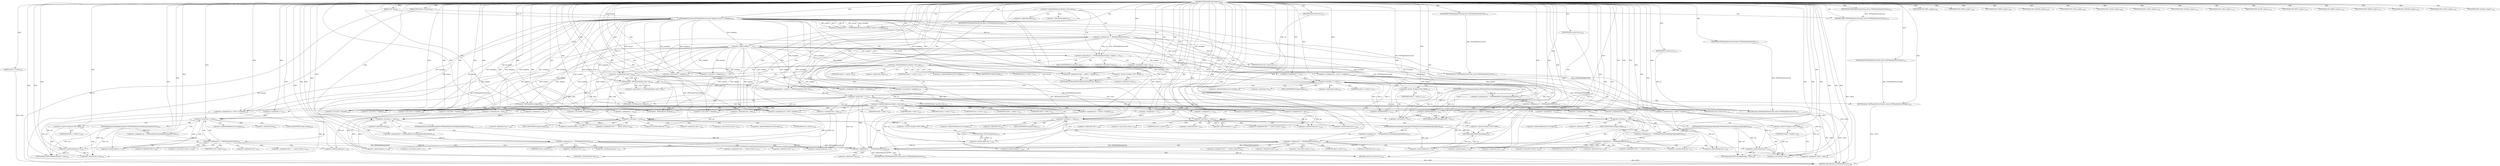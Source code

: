 digraph "TIFFReadDirEntryLongArray" {  
"83140" [label = <(METHOD,TIFFReadDirEntryLongArray)<SUB>2085</SUB>> ]
"83618" [label = <(METHOD_RETURN,enum TIFFReadDirEntryErr)<SUB>2085</SUB>> ]
"83141" [label = <(PARAM,TIFF *tif)<SUB>2086</SUB>> ]
"83142" [label = <(PARAM,TIFFDirEntry *direntry)<SUB>2086</SUB>> ]
"83143" [label = <(PARAM,uint32_t **value)<SUB>2086</SUB>> ]
"83174" [label = <(&lt;operator&gt;.assignment,err = TIFFReadDirEntryArray(tif, direntry, &amp;count, 4, &amp;origdata))<SUB>2106</SUB>> ]
"83282" [label = <(&lt;operator&gt;.assignment,data = (uint32_t *)_TIFFmallocExt(tif, count * 4))<SUB>2140</SUB>> ]
"83599" [label = <(_TIFFfreeExt,_TIFFfreeExt(tif, origdata))<SUB>2245</SUB>> ]
"83612" [label = <(&lt;operator&gt;.assignment,*value = data)<SUB>2251</SUB>> ]
"83616" [label = <(RETURN,return (TIFFReadDirEntryErrOk);,return (TIFFReadDirEntryErrOk);)<SUB>2252</SUB>> ]
"83185" [label = <(&lt;operator&gt;.logicalOr,(err != TIFFReadDirEntryErrOk) || (origdata == 0))<SUB>2107</SUB>> ]
"83292" [label = <(&lt;operator&gt;.equals,data == 0)<SUB>2141</SUB>> ]
"83603" [label = <(&lt;operator&gt;.notEquals,err != TIFFReadDirEntryErrOk)<SUB>2246</SUB>> ]
"83617" [label = <(IDENTIFIER,TIFFReadDirEntryErrOk,return (TIFFReadDirEntryErrOk);)<SUB>2252</SUB>> ]
"83155" [label = <(IDENTIFIER,TIFF_BYTE,&lt;empty&gt;)<SUB>2094</SUB>> ]
"83157" [label = <(IDENTIFIER,TIFF_SBYTE,&lt;empty&gt;)<SUB>2095</SUB>> ]
"83159" [label = <(IDENTIFIER,TIFF_SHORT,&lt;empty&gt;)<SUB>2096</SUB>> ]
"83161" [label = <(IDENTIFIER,TIFF_SSHORT,&lt;empty&gt;)<SUB>2097</SUB>> ]
"83163" [label = <(IDENTIFIER,TIFF_LONG,&lt;empty&gt;)<SUB>2098</SUB>> ]
"83165" [label = <(IDENTIFIER,TIFF_SLONG,&lt;empty&gt;)<SUB>2099</SUB>> ]
"83167" [label = <(IDENTIFIER,TIFF_LONG8,&lt;empty&gt;)<SUB>2100</SUB>> ]
"83169" [label = <(IDENTIFIER,TIFF_SLONG8,&lt;empty&gt;)<SUB>2101</SUB>> ]
"83172" [label = <(RETURN,return (TIFFReadDirEntryErrType);,return (TIFFReadDirEntryErrType);)<SUB>2104</SUB>> ]
"83176" [label = <(TIFFReadDirEntryArray,TIFFReadDirEntryArray(tif, direntry, &amp;count, 4, &amp;origdata))<SUB>2106</SUB>> ]
"83193" [label = <(&lt;operator&gt;.assignment,*value = 0)<SUB>2109</SUB>> ]
"83197" [label = <(RETURN,return (err);,return (err);)<SUB>2110</SUB>> ]
"83205" [label = <(IDENTIFIER,TIFF_LONG,&lt;empty&gt;)<SUB>2114</SUB>> ]
"83206" [label = <(&lt;operator&gt;.assignment,*value = (uint32_t *)origdata)<SUB>2115</SUB>> ]
"83223" [label = <(RETURN,return (TIFFReadDirEntryErrOk);,return (TIFFReadDirEntryErrOk);)<SUB>2118</SUB>> ]
"83226" [label = <(IDENTIFIER,TIFF_SLONG,&lt;empty&gt;)<SUB>2119</SUB>> ]
"83284" [label = <(&lt;operator&gt;.cast,(uint32_t *)_TIFFmallocExt(tif, count * 4))<SUB>2140</SUB>> ]
"83296" [label = <(_TIFFfreeExt,_TIFFfreeExt(tif, origdata))<SUB>2143</SUB>> ]
"83299" [label = <(RETURN,return (TIFFReadDirEntryErrAlloc);,return (TIFFReadDirEntryErrAlloc);)<SUB>2144</SUB>> ]
"83307" [label = <(IDENTIFIER,TIFF_BYTE,&lt;empty&gt;)<SUB>2148</SUB>> ]
"83341" [label = <(IDENTIFIER,TIFF_SBYTE,&lt;empty&gt;)<SUB>2159</SUB>> ]
"83387" [label = <(IDENTIFIER,TIFF_SHORT,&lt;empty&gt;)<SUB>2175</SUB>> ]
"83431" [label = <(IDENTIFIER,TIFF_SSHORT,&lt;empty&gt;)<SUB>2190</SUB>> ]
"83488" [label = <(IDENTIFIER,TIFF_LONG8,&lt;empty&gt;)<SUB>2208</SUB>> ]
"83543" [label = <(IDENTIFIER,TIFF_SLONG8,&lt;empty&gt;)<SUB>2226</SUB>> ]
"83607" [label = <(_TIFFfreeExt,_TIFFfreeExt(tif, data))<SUB>2248</SUB>> ]
"83610" [label = <(RETURN,return (err);,return (err);)<SUB>2249</SUB>> ]
"83173" [label = <(IDENTIFIER,TIFFReadDirEntryErrType,return (TIFFReadDirEntryErrType);)<SUB>2104</SUB>> ]
"83186" [label = <(&lt;operator&gt;.notEquals,err != TIFFReadDirEntryErrOk)<SUB>2107</SUB>> ]
"83189" [label = <(&lt;operator&gt;.equals,origdata == 0)<SUB>2107</SUB>> ]
"83198" [label = <(IDENTIFIER,err,return (err);)<SUB>2110</SUB>> ]
"83213" [label = <(&lt;operator&gt;.and,tif-&gt;tif_flags &amp; TIFF_SWAB)<SUB>2116</SUB>> ]
"83224" [label = <(IDENTIFIER,TIFFReadDirEntryErrOk,return (TIFFReadDirEntryErrOk);)<SUB>2118</SUB>> ]
"83230" [label = <(&lt;operator&gt;.assignment,m = (int32_t *)origdata)<SUB>2123</SUB>> ]
"83274" [label = <(&lt;operator&gt;.assignment,*value = (uint32_t *)origdata)<SUB>2136</SUB>> ]
"83280" [label = <(RETURN,return (TIFFReadDirEntryErrOk);,return (TIFFReadDirEntryErrOk);)<SUB>2137</SUB>> ]
"83286" [label = <(_TIFFmallocExt,_TIFFmallocExt(tif, count * 4))<SUB>2140</SUB>> ]
"83300" [label = <(IDENTIFIER,TIFFReadDirEntryErrAlloc,return (TIFFReadDirEntryErrAlloc);)<SUB>2144</SUB>> ]
"83312" [label = <(&lt;operator&gt;.assignment,ma = (uint8_t *)origdata)<SUB>2153</SUB>> ]
"83317" [label = <(&lt;operator&gt;.assignment,mb = data)<SUB>2154</SUB>> ]
"83346" [label = <(&lt;operator&gt;.assignment,ma = (int8_t *)origdata)<SUB>2164</SUB>> ]
"83351" [label = <(&lt;operator&gt;.assignment,mb = data)<SUB>2165</SUB>> ]
"83392" [label = <(&lt;operator&gt;.assignment,ma = (uint16_t *)origdata)<SUB>2180</SUB>> ]
"83397" [label = <(&lt;operator&gt;.assignment,mb = data)<SUB>2181</SUB>> ]
"83436" [label = <(&lt;operator&gt;.assignment,ma = (int16_t *)origdata)<SUB>2195</SUB>> ]
"83441" [label = <(&lt;operator&gt;.assignment,mb = data)<SUB>2196</SUB>> ]
"83493" [label = <(&lt;operator&gt;.assignment,ma = (uint64_t *)origdata)<SUB>2213</SUB>> ]
"83498" [label = <(&lt;operator&gt;.assignment,mb = data)<SUB>2214</SUB>> ]
"83548" [label = <(&lt;operator&gt;.assignment,ma = (int64_t *)origdata)<SUB>2231</SUB>> ]
"83553" [label = <(&lt;operator&gt;.assignment,mb = data)<SUB>2232</SUB>> ]
"83611" [label = <(IDENTIFIER,err,return (err);)<SUB>2249</SUB>> ]
"83209" [label = <(&lt;operator&gt;.cast,(uint32_t *)origdata)<SUB>2115</SUB>> ]
"83219" [label = <(TIFFSwabArrayOfLong,TIFFSwabArrayOfLong(*value, count))<SUB>2117</SUB>> ]
"83240" [label = <(&lt;operator&gt;.lessThan,n &lt; count)<SUB>2124</SUB>> ]
"83243" [label = <(&lt;operator&gt;.postIncrement,n++)<SUB>2124</SUB>> ]
"83281" [label = <(IDENTIFIER,TIFFReadDirEntryErrOk,return (TIFFReadDirEntryErrOk);)<SUB>2137</SUB>> ]
"83288" [label = <(&lt;operator&gt;.multiplication,count * 4)<SUB>2140</SUB>> ]
"83325" [label = <(&lt;operator&gt;.lessThan,n &lt; count)<SUB>2155</SUB>> ]
"83328" [label = <(&lt;operator&gt;.postIncrement,n++)<SUB>2155</SUB>> ]
"83330" [label = <(&lt;operator&gt;.assignment,*mb++ = (uint32_t)(*ma++))<SUB>2156</SUB>> ]
"83359" [label = <(&lt;operator&gt;.lessThan,n &lt; count)<SUB>2166</SUB>> ]
"83362" [label = <(&lt;operator&gt;.postIncrement,n++)<SUB>2166</SUB>> ]
"83405" [label = <(&lt;operator&gt;.lessThan,n &lt; count)<SUB>2182</SUB>> ]
"83408" [label = <(&lt;operator&gt;.postIncrement,n++)<SUB>2182</SUB>> ]
"83449" [label = <(&lt;operator&gt;.lessThan,n &lt; count)<SUB>2197</SUB>> ]
"83452" [label = <(&lt;operator&gt;.postIncrement,n++)<SUB>2197</SUB>> ]
"83506" [label = <(&lt;operator&gt;.lessThan,n &lt; count)<SUB>2215</SUB>> ]
"83509" [label = <(&lt;operator&gt;.postIncrement,n++)<SUB>2215</SUB>> ]
"83561" [label = <(&lt;operator&gt;.lessThan,n &lt; count)<SUB>2233</SUB>> ]
"83564" [label = <(&lt;operator&gt;.postIncrement,n++)<SUB>2233</SUB>> ]
"83232" [label = <(&lt;operator&gt;.cast,(int32_t *)origdata)<SUB>2123</SUB>> ]
"83237" [label = <(&lt;operator&gt;.assignment,n = 0)<SUB>2124</SUB>> ]
"83257" [label = <(&lt;operator&gt;.assignment,err = TIFFReadDirEntryCheckRangeLongSlong(*m))<SUB>2128</SUB>> ]
"83272" [label = <(&lt;operator&gt;.postIncrement,m++)<SUB>2134</SUB>> ]
"83277" [label = <(&lt;operator&gt;.cast,(uint32_t *)origdata)<SUB>2136</SUB>> ]
"83314" [label = <(&lt;operator&gt;.cast,(uint8_t *)origdata)<SUB>2153</SUB>> ]
"83322" [label = <(&lt;operator&gt;.assignment,n = 0)<SUB>2155</SUB>> ]
"83348" [label = <(&lt;operator&gt;.cast,(int8_t *)origdata)<SUB>2164</SUB>> ]
"83356" [label = <(&lt;operator&gt;.assignment,n = 0)<SUB>2166</SUB>> ]
"83365" [label = <(&lt;operator&gt;.assignment,err = TIFFReadDirEntryCheckRangeLongSbyte(*ma))<SUB>2168</SUB>> ]
"83376" [label = <(&lt;operator&gt;.assignment,*mb++ = (uint32_t)(*ma++))<SUB>2171</SUB>> ]
"83394" [label = <(&lt;operator&gt;.cast,(uint16_t *)origdata)<SUB>2180</SUB>> ]
"83402" [label = <(&lt;operator&gt;.assignment,n = 0)<SUB>2182</SUB>> ]
"83420" [label = <(&lt;operator&gt;.assignment,*mb++ = (uint32_t)(*ma++))<SUB>2186</SUB>> ]
"83438" [label = <(&lt;operator&gt;.cast,(int16_t *)origdata)<SUB>2195</SUB>> ]
"83446" [label = <(&lt;operator&gt;.assignment,n = 0)<SUB>2197</SUB>> ]
"83466" [label = <(&lt;operator&gt;.assignment,err = TIFFReadDirEntryCheckRangeLongSshort(*ma))<SUB>2201</SUB>> ]
"83477" [label = <(&lt;operator&gt;.assignment,*mb++ = (uint32_t)(*ma++))<SUB>2204</SUB>> ]
"83495" [label = <(&lt;operator&gt;.cast,(uint64_t *)origdata)<SUB>2213</SUB>> ]
"83503" [label = <(&lt;operator&gt;.assignment,n = 0)<SUB>2215</SUB>> ]
"83521" [label = <(&lt;operator&gt;.assignment,err = TIFFReadDirEntryCheckRangeLongLong8(*ma))<SUB>2219</SUB>> ]
"83532" [label = <(&lt;operator&gt;.assignment,*mb++ = (uint32_t)(*ma++))<SUB>2222</SUB>> ]
"83550" [label = <(&lt;operator&gt;.cast,(int64_t *)origdata)<SUB>2231</SUB>> ]
"83558" [label = <(&lt;operator&gt;.assignment,n = 0)<SUB>2233</SUB>> ]
"83578" [label = <(&lt;operator&gt;.assignment,err = TIFFReadDirEntryCheckRangeLongSlong8(*ma))<SUB>2237</SUB>> ]
"83589" [label = <(&lt;operator&gt;.assignment,*mb++ = (uint32_t)(*ma++))<SUB>2240</SUB>> ]
"83247" [label = <(&lt;operator&gt;.and,tif-&gt;tif_flags &amp; TIFF_SWAB)<SUB>2126</SUB>> ]
"83263" [label = <(&lt;operator&gt;.notEquals,err != TIFFReadDirEntryErrOk)<SUB>2129</SUB>> ]
"83371" [label = <(&lt;operator&gt;.notEquals,err != TIFFReadDirEntryErrOk)<SUB>2169</SUB>> ]
"83412" [label = <(&lt;operator&gt;.and,tif-&gt;tif_flags &amp; TIFF_SWAB)<SUB>2184</SUB>> ]
"83456" [label = <(&lt;operator&gt;.and,tif-&gt;tif_flags &amp; TIFF_SWAB)<SUB>2199</SUB>> ]
"83472" [label = <(&lt;operator&gt;.notEquals,err != TIFFReadDirEntryErrOk)<SUB>2202</SUB>> ]
"83513" [label = <(&lt;operator&gt;.and,tif-&gt;tif_flags &amp; TIFF_SWAB)<SUB>2217</SUB>> ]
"83527" [label = <(&lt;operator&gt;.notEquals,err != TIFFReadDirEntryErrOk)<SUB>2220</SUB>> ]
"83568" [label = <(&lt;operator&gt;.and,tif-&gt;tif_flags &amp; TIFF_SWAB)<SUB>2235</SUB>> ]
"83584" [label = <(&lt;operator&gt;.notEquals,err != TIFFReadDirEntryErrOk)<SUB>2238</SUB>> ]
"83253" [label = <(TIFFSwabLong,TIFFSwabLong((uint32_t *)m))<SUB>2127</SUB>> ]
"83259" [label = <(TIFFReadDirEntryCheckRangeLongSlong,TIFFReadDirEntryCheckRangeLongSlong(*m))<SUB>2128</SUB>> ]
"83267" [label = <(_TIFFfreeExt,_TIFFfreeExt(tif, origdata))<SUB>2131</SUB>> ]
"83270" [label = <(RETURN,return (err);,return (err);)<SUB>2132</SUB>> ]
"83332" [label = <(&lt;operator&gt;.postIncrement,mb++)<SUB>2156</SUB>> ]
"83367" [label = <(TIFFReadDirEntryCheckRangeLongSbyte,TIFFReadDirEntryCheckRangeLongSbyte(*ma))<SUB>2168</SUB>> ]
"83418" [label = <(TIFFSwabShort,TIFFSwabShort(ma))<SUB>2185</SUB>> ]
"83462" [label = <(TIFFSwabShort,TIFFSwabShort((uint16_t *)ma))<SUB>2200</SUB>> ]
"83468" [label = <(TIFFReadDirEntryCheckRangeLongSshort,TIFFReadDirEntryCheckRangeLongSshort(*ma))<SUB>2201</SUB>> ]
"83519" [label = <(TIFFSwabLong8,TIFFSwabLong8(ma))<SUB>2218</SUB>> ]
"83523" [label = <(TIFFReadDirEntryCheckRangeLongLong8,TIFFReadDirEntryCheckRangeLongLong8(*ma))<SUB>2219</SUB>> ]
"83574" [label = <(TIFFSwabLong8,TIFFSwabLong8((uint64_t *)ma))<SUB>2236</SUB>> ]
"83580" [label = <(TIFFReadDirEntryCheckRangeLongSlong8,TIFFReadDirEntryCheckRangeLongSlong8(*ma))<SUB>2237</SUB>> ]
"83271" [label = <(IDENTIFIER,err,return (err);)<SUB>2132</SUB>> ]
"83337" [label = <(&lt;operator&gt;.postIncrement,ma++)<SUB>2156</SUB>> ]
"83378" [label = <(&lt;operator&gt;.postIncrement,mb++)<SUB>2171</SUB>> ]
"83422" [label = <(&lt;operator&gt;.postIncrement,mb++)<SUB>2186</SUB>> ]
"83479" [label = <(&lt;operator&gt;.postIncrement,mb++)<SUB>2204</SUB>> ]
"83534" [label = <(&lt;operator&gt;.postIncrement,mb++)<SUB>2222</SUB>> ]
"83591" [label = <(&lt;operator&gt;.postIncrement,mb++)<SUB>2240</SUB>> ]
"83254" [label = <(&lt;operator&gt;.cast,(uint32_t *)m)<SUB>2127</SUB>> ]
"83383" [label = <(&lt;operator&gt;.postIncrement,ma++)<SUB>2171</SUB>> ]
"83427" [label = <(&lt;operator&gt;.postIncrement,ma++)<SUB>2186</SUB>> ]
"83463" [label = <(&lt;operator&gt;.cast,(uint16_t *)ma)<SUB>2200</SUB>> ]
"83484" [label = <(&lt;operator&gt;.postIncrement,ma++)<SUB>2204</SUB>> ]
"83539" [label = <(&lt;operator&gt;.postIncrement,ma++)<SUB>2222</SUB>> ]
"83575" [label = <(&lt;operator&gt;.cast,(uint64_t *)ma)<SUB>2236</SUB>> ]
"83596" [label = <(&lt;operator&gt;.postIncrement,ma++)<SUB>2240</SUB>> ]
"83150" [label = <(&lt;operator&gt;.indirectFieldAccess,direntry-&gt;tdir_type)<SUB>2092</SUB>> ]
"83200" [label = <(&lt;operator&gt;.indirectFieldAccess,direntry-&gt;tdir_type)<SUB>2112</SUB>> ]
"83302" [label = <(&lt;operator&gt;.indirectFieldAccess,direntry-&gt;tdir_type)<SUB>2146</SUB>> ]
"83613" [label = <(&lt;operator&gt;.indirection,*value)<SUB>2251</SUB>> ]
"83179" [label = <(&lt;operator&gt;.addressOf,&amp;count)<SUB>2106</SUB>> ]
"83182" [label = <(&lt;operator&gt;.addressOf,&amp;origdata)<SUB>2106</SUB>> ]
"83202" [label = <(FIELD_IDENTIFIER,tdir_type,tdir_type)<SUB>2112</SUB>> ]
"83285" [label = <(UNKNOWN,uint32_t *,uint32_t *)<SUB>2140</SUB>> ]
"83304" [label = <(FIELD_IDENTIFIER,tdir_type,tdir_type)<SUB>2146</SUB>> ]
"83194" [label = <(&lt;operator&gt;.indirection,*value)<SUB>2109</SUB>> ]
"83207" [label = <(&lt;operator&gt;.indirection,*value)<SUB>2115</SUB>> ]
"83210" [label = <(UNKNOWN,uint32_t *,uint32_t *)<SUB>2115</SUB>> ]
"83214" [label = <(&lt;operator&gt;.indirectFieldAccess,tif-&gt;tif_flags)<SUB>2116</SUB>> ]
"83275" [label = <(&lt;operator&gt;.indirection,*value)<SUB>2136</SUB>> ]
"83216" [label = <(FIELD_IDENTIFIER,tif_flags,tif_flags)<SUB>2116</SUB>> ]
"83220" [label = <(&lt;operator&gt;.indirection,*value)<SUB>2117</SUB>> ]
"83233" [label = <(UNKNOWN,int32_t *,int32_t *)<SUB>2123</SUB>> ]
"83278" [label = <(UNKNOWN,uint32_t *,uint32_t *)<SUB>2136</SUB>> ]
"83315" [label = <(UNKNOWN,uint8_t *,uint8_t *)<SUB>2153</SUB>> ]
"83331" [label = <(&lt;operator&gt;.indirection,*mb++)<SUB>2156</SUB>> ]
"83334" [label = <(&lt;operator&gt;.cast,(uint32_t)(*ma++))<SUB>2156</SUB>> ]
"83349" [label = <(UNKNOWN,int8_t *,int8_t *)<SUB>2164</SUB>> ]
"83395" [label = <(UNKNOWN,uint16_t *,uint16_t *)<SUB>2180</SUB>> ]
"83439" [label = <(UNKNOWN,int16_t *,int16_t *)<SUB>2195</SUB>> ]
"83496" [label = <(UNKNOWN,uint64_t *,uint64_t *)<SUB>2213</SUB>> ]
"83551" [label = <(UNKNOWN,int64_t *,int64_t *)<SUB>2231</SUB>> ]
"83335" [label = <(UNKNOWN,uint32_t,uint32_t)<SUB>2156</SUB>> ]
"83336" [label = <(&lt;operator&gt;.indirection,*ma++)<SUB>2156</SUB>> ]
"83377" [label = <(&lt;operator&gt;.indirection,*mb++)<SUB>2171</SUB>> ]
"83380" [label = <(&lt;operator&gt;.cast,(uint32_t)(*ma++))<SUB>2171</SUB>> ]
"83421" [label = <(&lt;operator&gt;.indirection,*mb++)<SUB>2186</SUB>> ]
"83424" [label = <(&lt;operator&gt;.cast,(uint32_t)(*ma++))<SUB>2186</SUB>> ]
"83478" [label = <(&lt;operator&gt;.indirection,*mb++)<SUB>2204</SUB>> ]
"83481" [label = <(&lt;operator&gt;.cast,(uint32_t)(*ma++))<SUB>2204</SUB>> ]
"83533" [label = <(&lt;operator&gt;.indirection,*mb++)<SUB>2222</SUB>> ]
"83536" [label = <(&lt;operator&gt;.cast,(uint32_t)(*ma++))<SUB>2222</SUB>> ]
"83590" [label = <(&lt;operator&gt;.indirection,*mb++)<SUB>2240</SUB>> ]
"83593" [label = <(&lt;operator&gt;.cast,(uint32_t)(*ma++))<SUB>2240</SUB>> ]
"83248" [label = <(&lt;operator&gt;.indirectFieldAccess,tif-&gt;tif_flags)<SUB>2126</SUB>> ]
"83260" [label = <(&lt;operator&gt;.indirection,*m)<SUB>2128</SUB>> ]
"83368" [label = <(&lt;operator&gt;.indirection,*ma)<SUB>2168</SUB>> ]
"83381" [label = <(UNKNOWN,uint32_t,uint32_t)<SUB>2171</SUB>> ]
"83382" [label = <(&lt;operator&gt;.indirection,*ma++)<SUB>2171</SUB>> ]
"83413" [label = <(&lt;operator&gt;.indirectFieldAccess,tif-&gt;tif_flags)<SUB>2184</SUB>> ]
"83425" [label = <(UNKNOWN,uint32_t,uint32_t)<SUB>2186</SUB>> ]
"83426" [label = <(&lt;operator&gt;.indirection,*ma++)<SUB>2186</SUB>> ]
"83457" [label = <(&lt;operator&gt;.indirectFieldAccess,tif-&gt;tif_flags)<SUB>2199</SUB>> ]
"83469" [label = <(&lt;operator&gt;.indirection,*ma)<SUB>2201</SUB>> ]
"83482" [label = <(UNKNOWN,uint32_t,uint32_t)<SUB>2204</SUB>> ]
"83483" [label = <(&lt;operator&gt;.indirection,*ma++)<SUB>2204</SUB>> ]
"83514" [label = <(&lt;operator&gt;.indirectFieldAccess,tif-&gt;tif_flags)<SUB>2217</SUB>> ]
"83524" [label = <(&lt;operator&gt;.indirection,*ma)<SUB>2219</SUB>> ]
"83537" [label = <(UNKNOWN,uint32_t,uint32_t)<SUB>2222</SUB>> ]
"83538" [label = <(&lt;operator&gt;.indirection,*ma++)<SUB>2222</SUB>> ]
"83569" [label = <(&lt;operator&gt;.indirectFieldAccess,tif-&gt;tif_flags)<SUB>2235</SUB>> ]
"83581" [label = <(&lt;operator&gt;.indirection,*ma)<SUB>2237</SUB>> ]
"83594" [label = <(UNKNOWN,uint32_t,uint32_t)<SUB>2240</SUB>> ]
"83595" [label = <(&lt;operator&gt;.indirection,*ma++)<SUB>2240</SUB>> ]
"83250" [label = <(FIELD_IDENTIFIER,tif_flags,tif_flags)<SUB>2126</SUB>> ]
"83415" [label = <(FIELD_IDENTIFIER,tif_flags,tif_flags)<SUB>2184</SUB>> ]
"83459" [label = <(FIELD_IDENTIFIER,tif_flags,tif_flags)<SUB>2199</SUB>> ]
"83516" [label = <(FIELD_IDENTIFIER,tif_flags,tif_flags)<SUB>2217</SUB>> ]
"83571" [label = <(FIELD_IDENTIFIER,tif_flags,tif_flags)<SUB>2235</SUB>> ]
"83255" [label = <(UNKNOWN,uint32_t *,uint32_t *)<SUB>2127</SUB>> ]
"83464" [label = <(UNKNOWN,uint16_t *,uint16_t *)<SUB>2200</SUB>> ]
"83576" [label = <(UNKNOWN,uint64_t *,uint64_t *)<SUB>2236</SUB>> ]
  "83270" -> "83618"  [ label = "DDG: &lt;RET&gt;"] 
  "83223" -> "83618"  [ label = "DDG: &lt;RET&gt;"] 
  "83172" -> "83618"  [ label = "DDG: &lt;RET&gt;"] 
  "83280" -> "83618"  [ label = "DDG: &lt;RET&gt;"] 
  "83299" -> "83618"  [ label = "DDG: &lt;RET&gt;"] 
  "83610" -> "83618"  [ label = "DDG: &lt;RET&gt;"] 
  "83197" -> "83618"  [ label = "DDG: &lt;RET&gt;"] 
  "83616" -> "83618"  [ label = "DDG: &lt;RET&gt;"] 
  "83141" -> "83618"  [ label = "DDG: tif"] 
  "83142" -> "83618"  [ label = "DDG: direntry"] 
  "83143" -> "83618"  [ label = "DDG: value"] 
  "83140" -> "83141"  [ label = "DDG: "] 
  "83140" -> "83142"  [ label = "DDG: "] 
  "83140" -> "83143"  [ label = "DDG: "] 
  "83176" -> "83174"  [ label = "DDG: tif"] 
  "83176" -> "83174"  [ label = "DDG: &amp;count"] 
  "83176" -> "83174"  [ label = "DDG: &amp;origdata"] 
  "83176" -> "83174"  [ label = "DDG: direntry"] 
  "83176" -> "83174"  [ label = "DDG: 4"] 
  "83286" -> "83282"  [ label = "DDG: tif"] 
  "83286" -> "83282"  [ label = "DDG: count * 4"] 
  "83292" -> "83612"  [ label = "DDG: data"] 
  "83140" -> "83612"  [ label = "DDG: "] 
  "83617" -> "83616"  [ label = "DDG: TIFFReadDirEntryErrOk"] 
  "83603" -> "83616"  [ label = "DDG: TIFFReadDirEntryErrOk"] 
  "83140" -> "83174"  [ label = "DDG: "] 
  "83140" -> "83282"  [ label = "DDG: "] 
  "83286" -> "83599"  [ label = "DDG: tif"] 
  "83140" -> "83599"  [ label = "DDG: "] 
  "83176" -> "83599"  [ label = "DDG: &amp;origdata"] 
  "83189" -> "83599"  [ label = "DDG: origdata"] 
  "83140" -> "83617"  [ label = "DDG: "] 
  "83140" -> "83155"  [ label = "DDG: "] 
  "83140" -> "83157"  [ label = "DDG: "] 
  "83140" -> "83159"  [ label = "DDG: "] 
  "83140" -> "83161"  [ label = "DDG: "] 
  "83140" -> "83163"  [ label = "DDG: "] 
  "83140" -> "83165"  [ label = "DDG: "] 
  "83140" -> "83167"  [ label = "DDG: "] 
  "83140" -> "83169"  [ label = "DDG: "] 
  "83173" -> "83172"  [ label = "DDG: TIFFReadDirEntryErrType"] 
  "83140" -> "83172"  [ label = "DDG: "] 
  "83141" -> "83176"  [ label = "DDG: tif"] 
  "83140" -> "83176"  [ label = "DDG: "] 
  "83142" -> "83176"  [ label = "DDG: direntry"] 
  "83186" -> "83185"  [ label = "DDG: err"] 
  "83186" -> "83185"  [ label = "DDG: TIFFReadDirEntryErrOk"] 
  "83189" -> "83185"  [ label = "DDG: origdata"] 
  "83189" -> "83185"  [ label = "DDG: 0"] 
  "83140" -> "83193"  [ label = "DDG: "] 
  "83198" -> "83197"  [ label = "DDG: err"] 
  "83186" -> "83197"  [ label = "DDG: err"] 
  "83140" -> "83205"  [ label = "DDG: "] 
  "83176" -> "83206"  [ label = "DDG: &amp;origdata"] 
  "83189" -> "83206"  [ label = "DDG: origdata"] 
  "83140" -> "83206"  [ label = "DDG: "] 
  "83224" -> "83223"  [ label = "DDG: TIFFReadDirEntryErrOk"] 
  "83186" -> "83223"  [ label = "DDG: TIFFReadDirEntryErrOk"] 
  "83140" -> "83226"  [ label = "DDG: "] 
  "83286" -> "83284"  [ label = "DDG: tif"] 
  "83286" -> "83284"  [ label = "DDG: count * 4"] 
  "83282" -> "83292"  [ label = "DDG: data"] 
  "83140" -> "83292"  [ label = "DDG: "] 
  "83300" -> "83299"  [ label = "DDG: TIFFReadDirEntryErrAlloc"] 
  "83140" -> "83299"  [ label = "DDG: "] 
  "83140" -> "83307"  [ label = "DDG: "] 
  "83140" -> "83341"  [ label = "DDG: "] 
  "83140" -> "83387"  [ label = "DDG: "] 
  "83140" -> "83431"  [ label = "DDG: "] 
  "83140" -> "83488"  [ label = "DDG: "] 
  "83140" -> "83543"  [ label = "DDG: "] 
  "83186" -> "83603"  [ label = "DDG: err"] 
  "83584" -> "83603"  [ label = "DDG: err"] 
  "83527" -> "83603"  [ label = "DDG: err"] 
  "83472" -> "83603"  [ label = "DDG: err"] 
  "83371" -> "83603"  [ label = "DDG: err"] 
  "83140" -> "83603"  [ label = "DDG: "] 
  "83186" -> "83603"  [ label = "DDG: TIFFReadDirEntryErrOk"] 
  "83584" -> "83603"  [ label = "DDG: TIFFReadDirEntryErrOk"] 
  "83527" -> "83603"  [ label = "DDG: TIFFReadDirEntryErrOk"] 
  "83472" -> "83603"  [ label = "DDG: TIFFReadDirEntryErrOk"] 
  "83371" -> "83603"  [ label = "DDG: TIFFReadDirEntryErrOk"] 
  "83611" -> "83610"  [ label = "DDG: err"] 
  "83603" -> "83610"  [ label = "DDG: err"] 
  "83140" -> "83173"  [ label = "DDG: "] 
  "83174" -> "83186"  [ label = "DDG: err"] 
  "83140" -> "83186"  [ label = "DDG: "] 
  "83176" -> "83189"  [ label = "DDG: &amp;origdata"] 
  "83140" -> "83189"  [ label = "DDG: "] 
  "83140" -> "83198"  [ label = "DDG: "] 
  "83140" -> "83224"  [ label = "DDG: "] 
  "83176" -> "83230"  [ label = "DDG: &amp;origdata"] 
  "83189" -> "83230"  [ label = "DDG: origdata"] 
  "83140" -> "83230"  [ label = "DDG: "] 
  "83176" -> "83274"  [ label = "DDG: &amp;origdata"] 
  "83140" -> "83274"  [ label = "DDG: "] 
  "83189" -> "83274"  [ label = "DDG: origdata"] 
  "83281" -> "83280"  [ label = "DDG: TIFFReadDirEntryErrOk"] 
  "83186" -> "83280"  [ label = "DDG: TIFFReadDirEntryErrOk"] 
  "83263" -> "83280"  [ label = "DDG: TIFFReadDirEntryErrOk"] 
  "83176" -> "83286"  [ label = "DDG: tif"] 
  "83140" -> "83286"  [ label = "DDG: "] 
  "83288" -> "83286"  [ label = "DDG: count"] 
  "83288" -> "83286"  [ label = "DDG: 4"] 
  "83286" -> "83296"  [ label = "DDG: tif"] 
  "83140" -> "83296"  [ label = "DDG: "] 
  "83176" -> "83296"  [ label = "DDG: &amp;origdata"] 
  "83189" -> "83296"  [ label = "DDG: origdata"] 
  "83140" -> "83300"  [ label = "DDG: "] 
  "83176" -> "83312"  [ label = "DDG: &amp;origdata"] 
  "83189" -> "83312"  [ label = "DDG: origdata"] 
  "83140" -> "83312"  [ label = "DDG: "] 
  "83292" -> "83317"  [ label = "DDG: data"] 
  "83140" -> "83317"  [ label = "DDG: "] 
  "83176" -> "83346"  [ label = "DDG: &amp;origdata"] 
  "83189" -> "83346"  [ label = "DDG: origdata"] 
  "83140" -> "83346"  [ label = "DDG: "] 
  "83292" -> "83351"  [ label = "DDG: data"] 
  "83140" -> "83351"  [ label = "DDG: "] 
  "83176" -> "83392"  [ label = "DDG: &amp;origdata"] 
  "83189" -> "83392"  [ label = "DDG: origdata"] 
  "83140" -> "83392"  [ label = "DDG: "] 
  "83292" -> "83397"  [ label = "DDG: data"] 
  "83140" -> "83397"  [ label = "DDG: "] 
  "83176" -> "83436"  [ label = "DDG: &amp;origdata"] 
  "83189" -> "83436"  [ label = "DDG: origdata"] 
  "83140" -> "83436"  [ label = "DDG: "] 
  "83292" -> "83441"  [ label = "DDG: data"] 
  "83140" -> "83441"  [ label = "DDG: "] 
  "83176" -> "83493"  [ label = "DDG: &amp;origdata"] 
  "83189" -> "83493"  [ label = "DDG: origdata"] 
  "83140" -> "83493"  [ label = "DDG: "] 
  "83292" -> "83498"  [ label = "DDG: data"] 
  "83140" -> "83498"  [ label = "DDG: "] 
  "83176" -> "83548"  [ label = "DDG: &amp;origdata"] 
  "83189" -> "83548"  [ label = "DDG: origdata"] 
  "83140" -> "83548"  [ label = "DDG: "] 
  "83292" -> "83553"  [ label = "DDG: data"] 
  "83140" -> "83553"  [ label = "DDG: "] 
  "83599" -> "83607"  [ label = "DDG: tif"] 
  "83140" -> "83607"  [ label = "DDG: "] 
  "83292" -> "83607"  [ label = "DDG: data"] 
  "83140" -> "83611"  [ label = "DDG: "] 
  "83176" -> "83209"  [ label = "DDG: &amp;origdata"] 
  "83189" -> "83209"  [ label = "DDG: origdata"] 
  "83140" -> "83209"  [ label = "DDG: "] 
  "83140" -> "83213"  [ label = "DDG: "] 
  "83140" -> "83281"  [ label = "DDG: "] 
  "83176" -> "83288"  [ label = "DDG: &amp;count"] 
  "83140" -> "83288"  [ label = "DDG: "] 
  "83206" -> "83219"  [ label = "DDG: *value"] 
  "83176" -> "83219"  [ label = "DDG: &amp;count"] 
  "83140" -> "83219"  [ label = "DDG: "] 
  "83176" -> "83232"  [ label = "DDG: &amp;origdata"] 
  "83189" -> "83232"  [ label = "DDG: origdata"] 
  "83140" -> "83232"  [ label = "DDG: "] 
  "83140" -> "83237"  [ label = "DDG: "] 
  "83237" -> "83240"  [ label = "DDG: n"] 
  "83243" -> "83240"  [ label = "DDG: n"] 
  "83140" -> "83240"  [ label = "DDG: "] 
  "83176" -> "83240"  [ label = "DDG: &amp;count"] 
  "83240" -> "83243"  [ label = "DDG: n"] 
  "83140" -> "83243"  [ label = "DDG: "] 
  "83259" -> "83257"  [ label = "DDG: *m"] 
  "83176" -> "83277"  [ label = "DDG: &amp;origdata"] 
  "83140" -> "83277"  [ label = "DDG: "] 
  "83189" -> "83277"  [ label = "DDG: origdata"] 
  "83176" -> "83314"  [ label = "DDG: &amp;origdata"] 
  "83189" -> "83314"  [ label = "DDG: origdata"] 
  "83140" -> "83314"  [ label = "DDG: "] 
  "83140" -> "83322"  [ label = "DDG: "] 
  "83322" -> "83325"  [ label = "DDG: n"] 
  "83328" -> "83325"  [ label = "DDG: n"] 
  "83140" -> "83325"  [ label = "DDG: "] 
  "83176" -> "83325"  [ label = "DDG: &amp;count"] 
  "83288" -> "83325"  [ label = "DDG: count"] 
  "83325" -> "83328"  [ label = "DDG: n"] 
  "83140" -> "83328"  [ label = "DDG: "] 
  "83176" -> "83348"  [ label = "DDG: &amp;origdata"] 
  "83189" -> "83348"  [ label = "DDG: origdata"] 
  "83140" -> "83348"  [ label = "DDG: "] 
  "83140" -> "83356"  [ label = "DDG: "] 
  "83356" -> "83359"  [ label = "DDG: n"] 
  "83362" -> "83359"  [ label = "DDG: n"] 
  "83140" -> "83359"  [ label = "DDG: "] 
  "83176" -> "83359"  [ label = "DDG: &amp;count"] 
  "83288" -> "83359"  [ label = "DDG: count"] 
  "83359" -> "83362"  [ label = "DDG: n"] 
  "83140" -> "83362"  [ label = "DDG: "] 
  "83367" -> "83365"  [ label = "DDG: *ma"] 
  "83176" -> "83394"  [ label = "DDG: &amp;origdata"] 
  "83189" -> "83394"  [ label = "DDG: origdata"] 
  "83140" -> "83394"  [ label = "DDG: "] 
  "83140" -> "83402"  [ label = "DDG: "] 
  "83402" -> "83405"  [ label = "DDG: n"] 
  "83408" -> "83405"  [ label = "DDG: n"] 
  "83140" -> "83405"  [ label = "DDG: "] 
  "83176" -> "83405"  [ label = "DDG: &amp;count"] 
  "83288" -> "83405"  [ label = "DDG: count"] 
  "83405" -> "83408"  [ label = "DDG: n"] 
  "83140" -> "83408"  [ label = "DDG: "] 
  "83176" -> "83438"  [ label = "DDG: &amp;origdata"] 
  "83189" -> "83438"  [ label = "DDG: origdata"] 
  "83140" -> "83438"  [ label = "DDG: "] 
  "83140" -> "83446"  [ label = "DDG: "] 
  "83446" -> "83449"  [ label = "DDG: n"] 
  "83452" -> "83449"  [ label = "DDG: n"] 
  "83140" -> "83449"  [ label = "DDG: "] 
  "83176" -> "83449"  [ label = "DDG: &amp;count"] 
  "83288" -> "83449"  [ label = "DDG: count"] 
  "83449" -> "83452"  [ label = "DDG: n"] 
  "83140" -> "83452"  [ label = "DDG: "] 
  "83468" -> "83466"  [ label = "DDG: *ma"] 
  "83176" -> "83495"  [ label = "DDG: &amp;origdata"] 
  "83189" -> "83495"  [ label = "DDG: origdata"] 
  "83140" -> "83495"  [ label = "DDG: "] 
  "83140" -> "83503"  [ label = "DDG: "] 
  "83503" -> "83506"  [ label = "DDG: n"] 
  "83509" -> "83506"  [ label = "DDG: n"] 
  "83140" -> "83506"  [ label = "DDG: "] 
  "83176" -> "83506"  [ label = "DDG: &amp;count"] 
  "83288" -> "83506"  [ label = "DDG: count"] 
  "83506" -> "83509"  [ label = "DDG: n"] 
  "83140" -> "83509"  [ label = "DDG: "] 
  "83523" -> "83521"  [ label = "DDG: *ma"] 
  "83176" -> "83550"  [ label = "DDG: &amp;origdata"] 
  "83189" -> "83550"  [ label = "DDG: origdata"] 
  "83140" -> "83550"  [ label = "DDG: "] 
  "83140" -> "83558"  [ label = "DDG: "] 
  "83558" -> "83561"  [ label = "DDG: n"] 
  "83564" -> "83561"  [ label = "DDG: n"] 
  "83140" -> "83561"  [ label = "DDG: "] 
  "83176" -> "83561"  [ label = "DDG: &amp;count"] 
  "83288" -> "83561"  [ label = "DDG: count"] 
  "83561" -> "83564"  [ label = "DDG: n"] 
  "83140" -> "83564"  [ label = "DDG: "] 
  "83580" -> "83578"  [ label = "DDG: *ma"] 
  "83140" -> "83257"  [ label = "DDG: "] 
  "83230" -> "83272"  [ label = "DDG: m"] 
  "83259" -> "83272"  [ label = "DDG: *m"] 
  "83140" -> "83272"  [ label = "DDG: "] 
  "83140" -> "83365"  [ label = "DDG: "] 
  "83140" -> "83466"  [ label = "DDG: "] 
  "83140" -> "83521"  [ label = "DDG: "] 
  "83140" -> "83578"  [ label = "DDG: "] 
  "83140" -> "83247"  [ label = "DDG: "] 
  "83257" -> "83263"  [ label = "DDG: err"] 
  "83140" -> "83263"  [ label = "DDG: "] 
  "83186" -> "83263"  [ label = "DDG: TIFFReadDirEntryErrOk"] 
  "83271" -> "83270"  [ label = "DDG: err"] 
  "83263" -> "83270"  [ label = "DDG: err"] 
  "83317" -> "83332"  [ label = "DDG: mb"] 
  "83140" -> "83332"  [ label = "DDG: "] 
  "83365" -> "83371"  [ label = "DDG: err"] 
  "83140" -> "83371"  [ label = "DDG: "] 
  "83186" -> "83371"  [ label = "DDG: TIFFReadDirEntryErrOk"] 
  "83140" -> "83412"  [ label = "DDG: "] 
  "83140" -> "83456"  [ label = "DDG: "] 
  "83466" -> "83472"  [ label = "DDG: err"] 
  "83140" -> "83472"  [ label = "DDG: "] 
  "83186" -> "83472"  [ label = "DDG: TIFFReadDirEntryErrOk"] 
  "83140" -> "83513"  [ label = "DDG: "] 
  "83521" -> "83527"  [ label = "DDG: err"] 
  "83140" -> "83527"  [ label = "DDG: "] 
  "83186" -> "83527"  [ label = "DDG: TIFFReadDirEntryErrOk"] 
  "83140" -> "83568"  [ label = "DDG: "] 
  "83578" -> "83584"  [ label = "DDG: err"] 
  "83140" -> "83584"  [ label = "DDG: "] 
  "83186" -> "83584"  [ label = "DDG: TIFFReadDirEntryErrOk"] 
  "83230" -> "83253"  [ label = "DDG: m"] 
  "83259" -> "83253"  [ label = "DDG: *m"] 
  "83272" -> "83253"  [ label = "DDG: m"] 
  "83140" -> "83253"  [ label = "DDG: "] 
  "83176" -> "83267"  [ label = "DDG: tif"] 
  "83140" -> "83267"  [ label = "DDG: "] 
  "83176" -> "83267"  [ label = "DDG: &amp;origdata"] 
  "83189" -> "83267"  [ label = "DDG: origdata"] 
  "83140" -> "83271"  [ label = "DDG: "] 
  "83312" -> "83337"  [ label = "DDG: ma"] 
  "83140" -> "83337"  [ label = "DDG: "] 
  "83351" -> "83378"  [ label = "DDG: mb"] 
  "83140" -> "83378"  [ label = "DDG: "] 
  "83392" -> "83418"  [ label = "DDG: ma"] 
  "83427" -> "83418"  [ label = "DDG: ma"] 
  "83140" -> "83418"  [ label = "DDG: "] 
  "83397" -> "83422"  [ label = "DDG: mb"] 
  "83140" -> "83422"  [ label = "DDG: "] 
  "83436" -> "83462"  [ label = "DDG: ma"] 
  "83468" -> "83462"  [ label = "DDG: *ma"] 
  "83484" -> "83462"  [ label = "DDG: ma"] 
  "83140" -> "83462"  [ label = "DDG: "] 
  "83441" -> "83479"  [ label = "DDG: mb"] 
  "83140" -> "83479"  [ label = "DDG: "] 
  "83493" -> "83519"  [ label = "DDG: ma"] 
  "83523" -> "83519"  [ label = "DDG: *ma"] 
  "83539" -> "83519"  [ label = "DDG: ma"] 
  "83140" -> "83519"  [ label = "DDG: "] 
  "83498" -> "83534"  [ label = "DDG: mb"] 
  "83140" -> "83534"  [ label = "DDG: "] 
  "83548" -> "83574"  [ label = "DDG: ma"] 
  "83580" -> "83574"  [ label = "DDG: *ma"] 
  "83596" -> "83574"  [ label = "DDG: ma"] 
  "83140" -> "83574"  [ label = "DDG: "] 
  "83553" -> "83591"  [ label = "DDG: mb"] 
  "83140" -> "83591"  [ label = "DDG: "] 
  "83230" -> "83254"  [ label = "DDG: m"] 
  "83259" -> "83254"  [ label = "DDG: *m"] 
  "83272" -> "83254"  [ label = "DDG: m"] 
  "83140" -> "83254"  [ label = "DDG: "] 
  "83346" -> "83383"  [ label = "DDG: ma"] 
  "83367" -> "83383"  [ label = "DDG: *ma"] 
  "83140" -> "83383"  [ label = "DDG: "] 
  "83392" -> "83427"  [ label = "DDG: ma"] 
  "83418" -> "83427"  [ label = "DDG: ma"] 
  "83140" -> "83427"  [ label = "DDG: "] 
  "83436" -> "83463"  [ label = "DDG: ma"] 
  "83468" -> "83463"  [ label = "DDG: *ma"] 
  "83484" -> "83463"  [ label = "DDG: ma"] 
  "83140" -> "83463"  [ label = "DDG: "] 
  "83436" -> "83484"  [ label = "DDG: ma"] 
  "83468" -> "83484"  [ label = "DDG: *ma"] 
  "83140" -> "83484"  [ label = "DDG: "] 
  "83493" -> "83539"  [ label = "DDG: ma"] 
  "83519" -> "83539"  [ label = "DDG: ma"] 
  "83523" -> "83539"  [ label = "DDG: *ma"] 
  "83140" -> "83539"  [ label = "DDG: "] 
  "83548" -> "83575"  [ label = "DDG: ma"] 
  "83580" -> "83575"  [ label = "DDG: *ma"] 
  "83596" -> "83575"  [ label = "DDG: ma"] 
  "83140" -> "83575"  [ label = "DDG: "] 
  "83548" -> "83596"  [ label = "DDG: ma"] 
  "83580" -> "83596"  [ label = "DDG: *ma"] 
  "83140" -> "83596"  [ label = "DDG: "] 
  "83150" -> "83179"  [ label = "CDG: "] 
  "83150" -> "83172"  [ label = "CDG: "] 
  "83150" -> "83182"  [ label = "CDG: "] 
  "83150" -> "83186"  [ label = "CDG: "] 
  "83150" -> "83174"  [ label = "CDG: "] 
  "83150" -> "83176"  [ label = "CDG: "] 
  "83150" -> "83185"  [ label = "CDG: "] 
  "83185" -> "83197"  [ label = "CDG: "] 
  "83185" -> "83200"  [ label = "CDG: "] 
  "83185" -> "83193"  [ label = "CDG: "] 
  "83185" -> "83194"  [ label = "CDG: "] 
  "83185" -> "83202"  [ label = "CDG: "] 
  "83200" -> "83237"  [ label = "CDG: "] 
  "83200" -> "83223"  [ label = "CDG: "] 
  "83200" -> "83286"  [ label = "CDG: "] 
  "83200" -> "83232"  [ label = "CDG: "] 
  "83200" -> "83240"  [ label = "CDG: "] 
  "83200" -> "83282"  [ label = "CDG: "] 
  "83200" -> "83214"  [ label = "CDG: "] 
  "83200" -> "83207"  [ label = "CDG: "] 
  "83200" -> "83284"  [ label = "CDG: "] 
  "83200" -> "83288"  [ label = "CDG: "] 
  "83200" -> "83292"  [ label = "CDG: "] 
  "83200" -> "83210"  [ label = "CDG: "] 
  "83200" -> "83209"  [ label = "CDG: "] 
  "83200" -> "83230"  [ label = "CDG: "] 
  "83200" -> "83213"  [ label = "CDG: "] 
  "83200" -> "83285"  [ label = "CDG: "] 
  "83200" -> "83206"  [ label = "CDG: "] 
  "83200" -> "83216"  [ label = "CDG: "] 
  "83200" -> "83233"  [ label = "CDG: "] 
  "83292" -> "83304"  [ label = "CDG: "] 
  "83292" -> "83599"  [ label = "CDG: "] 
  "83292" -> "83296"  [ label = "CDG: "] 
  "83292" -> "83603"  [ label = "CDG: "] 
  "83292" -> "83299"  [ label = "CDG: "] 
  "83292" -> "83302"  [ label = "CDG: "] 
  "83302" -> "83315"  [ label = "CDG: "] 
  "83302" -> "83351"  [ label = "CDG: "] 
  "83302" -> "83392"  [ label = "CDG: "] 
  "83302" -> "83397"  [ label = "CDG: "] 
  "83302" -> "83548"  [ label = "CDG: "] 
  "83302" -> "83503"  [ label = "CDG: "] 
  "83302" -> "83496"  [ label = "CDG: "] 
  "83302" -> "83325"  [ label = "CDG: "] 
  "83302" -> "83348"  [ label = "CDG: "] 
  "83302" -> "83436"  [ label = "CDG: "] 
  "83302" -> "83498"  [ label = "CDG: "] 
  "83302" -> "83551"  [ label = "CDG: "] 
  "83302" -> "83553"  [ label = "CDG: "] 
  "83302" -> "83349"  [ label = "CDG: "] 
  "83302" -> "83493"  [ label = "CDG: "] 
  "83302" -> "83550"  [ label = "CDG: "] 
  "83302" -> "83405"  [ label = "CDG: "] 
  "83302" -> "83346"  [ label = "CDG: "] 
  "83302" -> "83506"  [ label = "CDG: "] 
  "83302" -> "83449"  [ label = "CDG: "] 
  "83302" -> "83558"  [ label = "CDG: "] 
  "83302" -> "83438"  [ label = "CDG: "] 
  "83302" -> "83356"  [ label = "CDG: "] 
  "83302" -> "83314"  [ label = "CDG: "] 
  "83302" -> "83439"  [ label = "CDG: "] 
  "83302" -> "83402"  [ label = "CDG: "] 
  "83302" -> "83495"  [ label = "CDG: "] 
  "83302" -> "83359"  [ label = "CDG: "] 
  "83302" -> "83561"  [ label = "CDG: "] 
  "83302" -> "83317"  [ label = "CDG: "] 
  "83302" -> "83394"  [ label = "CDG: "] 
  "83302" -> "83441"  [ label = "CDG: "] 
  "83302" -> "83395"  [ label = "CDG: "] 
  "83302" -> "83446"  [ label = "CDG: "] 
  "83302" -> "83322"  [ label = "CDG: "] 
  "83302" -> "83312"  [ label = "CDG: "] 
  "83603" -> "83613"  [ label = "CDG: "] 
  "83603" -> "83612"  [ label = "CDG: "] 
  "83603" -> "83616"  [ label = "CDG: "] 
  "83603" -> "83610"  [ label = "CDG: "] 
  "83603" -> "83607"  [ label = "CDG: "] 
  "83186" -> "83189"  [ label = "CDG: "] 
  "83213" -> "83219"  [ label = "CDG: "] 
  "83213" -> "83220"  [ label = "CDG: "] 
  "83240" -> "83263"  [ label = "CDG: "] 
  "83240" -> "83260"  [ label = "CDG: "] 
  "83240" -> "83274"  [ label = "CDG: "] 
  "83240" -> "83277"  [ label = "CDG: "] 
  "83240" -> "83278"  [ label = "CDG: "] 
  "83240" -> "83250"  [ label = "CDG: "] 
  "83240" -> "83247"  [ label = "CDG: "] 
  "83240" -> "83248"  [ label = "CDG: "] 
  "83240" -> "83257"  [ label = "CDG: "] 
  "83240" -> "83280"  [ label = "CDG: "] 
  "83240" -> "83275"  [ label = "CDG: "] 
  "83240" -> "83259"  [ label = "CDG: "] 
  "83325" -> "83332"  [ label = "CDG: "] 
  "83325" -> "83331"  [ label = "CDG: "] 
  "83325" -> "83336"  [ label = "CDG: "] 
  "83325" -> "83325"  [ label = "CDG: "] 
  "83325" -> "83334"  [ label = "CDG: "] 
  "83325" -> "83330"  [ label = "CDG: "] 
  "83325" -> "83337"  [ label = "CDG: "] 
  "83325" -> "83328"  [ label = "CDG: "] 
  "83325" -> "83335"  [ label = "CDG: "] 
  "83359" -> "83368"  [ label = "CDG: "] 
  "83359" -> "83371"  [ label = "CDG: "] 
  "83359" -> "83365"  [ label = "CDG: "] 
  "83359" -> "83367"  [ label = "CDG: "] 
  "83405" -> "83420"  [ label = "CDG: "] 
  "83405" -> "83412"  [ label = "CDG: "] 
  "83405" -> "83422"  [ label = "CDG: "] 
  "83405" -> "83427"  [ label = "CDG: "] 
  "83405" -> "83408"  [ label = "CDG: "] 
  "83405" -> "83415"  [ label = "CDG: "] 
  "83405" -> "83426"  [ label = "CDG: "] 
  "83405" -> "83425"  [ label = "CDG: "] 
  "83405" -> "83424"  [ label = "CDG: "] 
  "83405" -> "83405"  [ label = "CDG: "] 
  "83405" -> "83413"  [ label = "CDG: "] 
  "83405" -> "83421"  [ label = "CDG: "] 
  "83449" -> "83472"  [ label = "CDG: "] 
  "83449" -> "83459"  [ label = "CDG: "] 
  "83449" -> "83456"  [ label = "CDG: "] 
  "83449" -> "83466"  [ label = "CDG: "] 
  "83449" -> "83457"  [ label = "CDG: "] 
  "83449" -> "83469"  [ label = "CDG: "] 
  "83449" -> "83468"  [ label = "CDG: "] 
  "83506" -> "83516"  [ label = "CDG: "] 
  "83506" -> "83521"  [ label = "CDG: "] 
  "83506" -> "83514"  [ label = "CDG: "] 
  "83506" -> "83527"  [ label = "CDG: "] 
  "83506" -> "83524"  [ label = "CDG: "] 
  "83506" -> "83513"  [ label = "CDG: "] 
  "83506" -> "83523"  [ label = "CDG: "] 
  "83561" -> "83580"  [ label = "CDG: "] 
  "83561" -> "83571"  [ label = "CDG: "] 
  "83561" -> "83584"  [ label = "CDG: "] 
  "83561" -> "83581"  [ label = "CDG: "] 
  "83561" -> "83569"  [ label = "CDG: "] 
  "83561" -> "83568"  [ label = "CDG: "] 
  "83561" -> "83578"  [ label = "CDG: "] 
  "83247" -> "83253"  [ label = "CDG: "] 
  "83247" -> "83254"  [ label = "CDG: "] 
  "83247" -> "83255"  [ label = "CDG: "] 
  "83263" -> "83272"  [ label = "CDG: "] 
  "83263" -> "83267"  [ label = "CDG: "] 
  "83263" -> "83240"  [ label = "CDG: "] 
  "83263" -> "83270"  [ label = "CDG: "] 
  "83263" -> "83243"  [ label = "CDG: "] 
  "83371" -> "83383"  [ label = "CDG: "] 
  "83371" -> "83376"  [ label = "CDG: "] 
  "83371" -> "83382"  [ label = "CDG: "] 
  "83371" -> "83362"  [ label = "CDG: "] 
  "83371" -> "83380"  [ label = "CDG: "] 
  "83371" -> "83378"  [ label = "CDG: "] 
  "83371" -> "83381"  [ label = "CDG: "] 
  "83371" -> "83359"  [ label = "CDG: "] 
  "83371" -> "83377"  [ label = "CDG: "] 
  "83412" -> "83418"  [ label = "CDG: "] 
  "83456" -> "83463"  [ label = "CDG: "] 
  "83456" -> "83462"  [ label = "CDG: "] 
  "83456" -> "83464"  [ label = "CDG: "] 
  "83472" -> "83477"  [ label = "CDG: "] 
  "83472" -> "83479"  [ label = "CDG: "] 
  "83472" -> "83484"  [ label = "CDG: "] 
  "83472" -> "83452"  [ label = "CDG: "] 
  "83472" -> "83481"  [ label = "CDG: "] 
  "83472" -> "83449"  [ label = "CDG: "] 
  "83472" -> "83482"  [ label = "CDG: "] 
  "83472" -> "83483"  [ label = "CDG: "] 
  "83472" -> "83478"  [ label = "CDG: "] 
  "83513" -> "83519"  [ label = "CDG: "] 
  "83527" -> "83533"  [ label = "CDG: "] 
  "83527" -> "83537"  [ label = "CDG: "] 
  "83527" -> "83536"  [ label = "CDG: "] 
  "83527" -> "83509"  [ label = "CDG: "] 
  "83527" -> "83539"  [ label = "CDG: "] 
  "83527" -> "83538"  [ label = "CDG: "] 
  "83527" -> "83506"  [ label = "CDG: "] 
  "83527" -> "83534"  [ label = "CDG: "] 
  "83527" -> "83532"  [ label = "CDG: "] 
  "83568" -> "83575"  [ label = "CDG: "] 
  "83568" -> "83576"  [ label = "CDG: "] 
  "83568" -> "83574"  [ label = "CDG: "] 
  "83584" -> "83594"  [ label = "CDG: "] 
  "83584" -> "83564"  [ label = "CDG: "] 
  "83584" -> "83590"  [ label = "CDG: "] 
  "83584" -> "83591"  [ label = "CDG: "] 
  "83584" -> "83593"  [ label = "CDG: "] 
  "83584" -> "83589"  [ label = "CDG: "] 
  "83584" -> "83561"  [ label = "CDG: "] 
  "83584" -> "83595"  [ label = "CDG: "] 
  "83584" -> "83596"  [ label = "CDG: "] 
}
